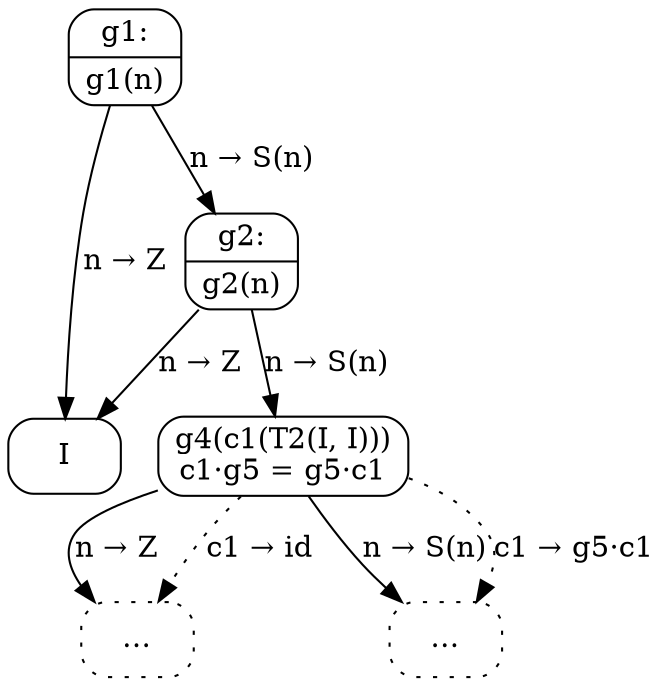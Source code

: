 digraph {
  node [shape=box, style=rounded];

  G1 [shape=record, label="{g1:|g1(n)}"];
  C1 [label="I"];
  G1 -> C1 [label="n → Z"];
  G2 [shape=record, label="{g2:|g2(n)}"];
  G1 -> G2 [label="n → S(n)"];
  G2 -> C1 [label="n → Z"];
  G2 -> G3 [label="n → S(n)"];
  G3 [label="g4(c1(T2(I, I)))\nc1·g5 = g5·c1"];

  C2 [label="…", style="rounded,dotted"];
  G3 -> C2 [label="n → Z"];
  G3 -> C2 [label="c1 → id", style=dotted];

  C3 [label="…", style="rounded,dotted"];
  G3 -> C3 [label="n → S(n)"];
  G3 -> C3 [label="c1 → g5·c1", style=dotted];
}

